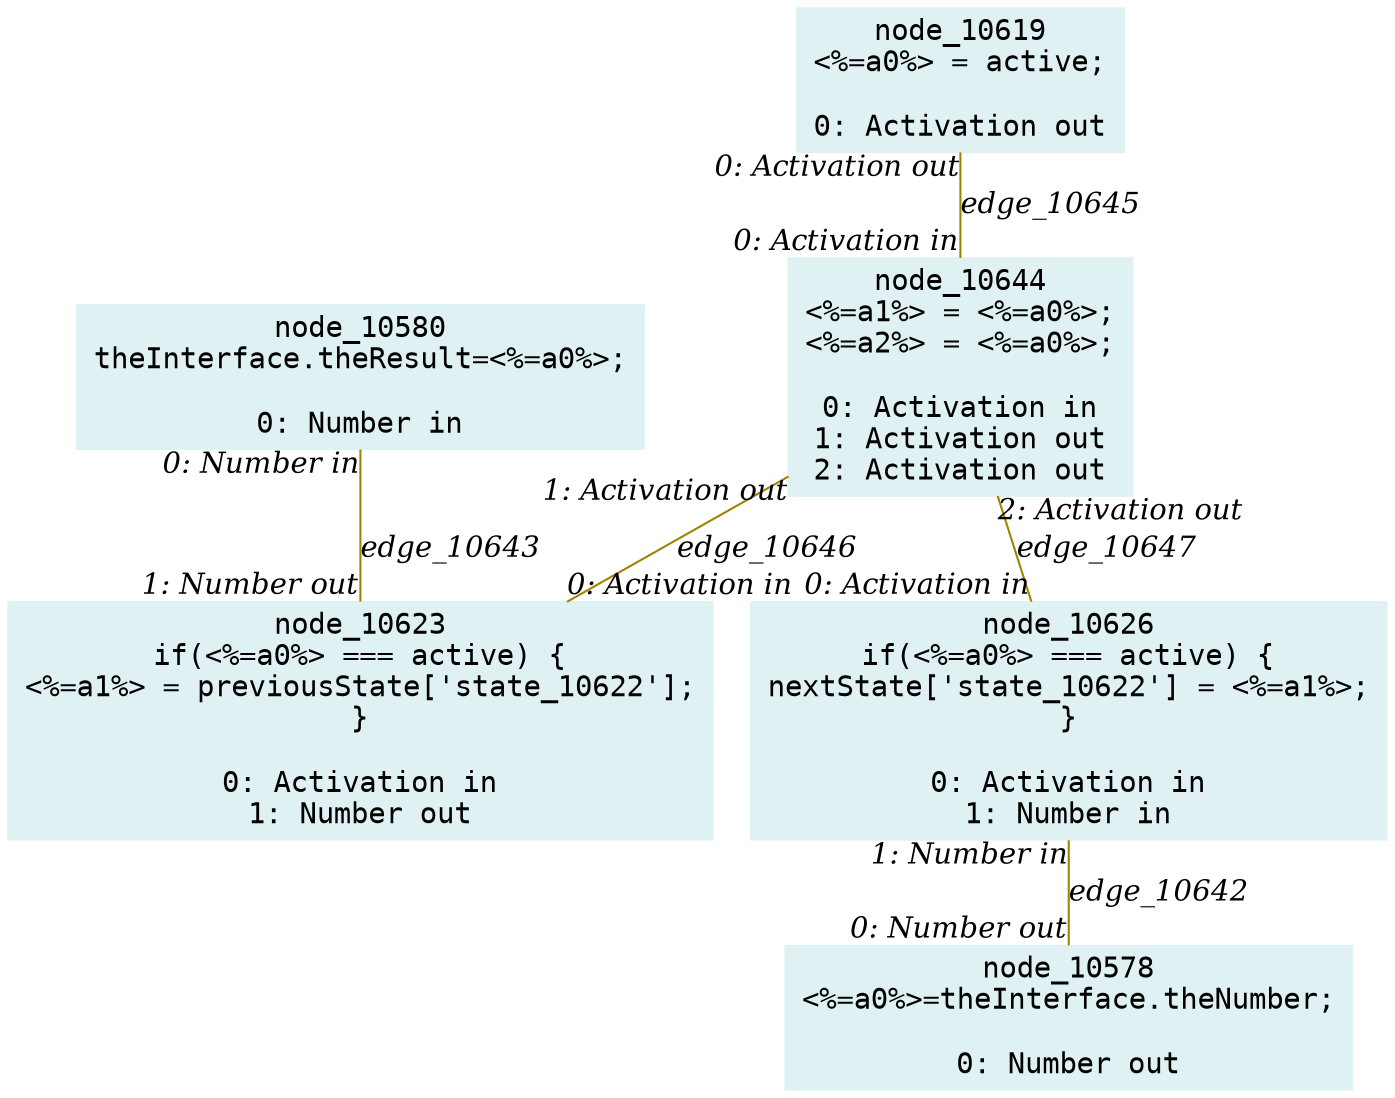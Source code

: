 digraph g{node_10578 [shape="box", style="filled", color="#dff1f2", fontname="Courier", label="node_10578
<%=a0%>=theInterface.theNumber;

0: Number out" ]
node_10580 [shape="box", style="filled", color="#dff1f2", fontname="Courier", label="node_10580
theInterface.theResult=<%=a0%>;

0: Number in" ]
node_10619 [shape="box", style="filled", color="#dff1f2", fontname="Courier", label="node_10619
<%=a0%> = active;

0: Activation out" ]
node_10623 [shape="box", style="filled", color="#dff1f2", fontname="Courier", label="node_10623
if(<%=a0%> === active) {
<%=a1%> = previousState['state_10622'];
}

0: Activation in
1: Number out" ]
node_10626 [shape="box", style="filled", color="#dff1f2", fontname="Courier", label="node_10626
if(<%=a0%> === active) {
nextState['state_10622'] = <%=a1%>;
}

0: Activation in
1: Number in" ]
node_10644 [shape="box", style="filled", color="#dff1f2", fontname="Courier", label="node_10644
<%=a1%> = <%=a0%>;
<%=a2%> = <%=a0%>;

0: Activation in
1: Activation out
2: Activation out" ]
node_10626 -> node_10578 [dir=none, arrowHead=none, fontname="Times-Italic", arrowsize=1, color="#9d8400", label="edge_10642",  headlabel="0: Number out", taillabel="1: Number in" ]
node_10580 -> node_10623 [dir=none, arrowHead=none, fontname="Times-Italic", arrowsize=1, color="#9d8400", label="edge_10643",  headlabel="1: Number out", taillabel="0: Number in" ]
node_10619 -> node_10644 [dir=none, arrowHead=none, fontname="Times-Italic", arrowsize=1, color="#9d8400", label="edge_10645",  headlabel="0: Activation in", taillabel="0: Activation out" ]
node_10644 -> node_10623 [dir=none, arrowHead=none, fontname="Times-Italic", arrowsize=1, color="#9d8400", label="edge_10646",  headlabel="0: Activation in", taillabel="1: Activation out" ]
node_10644 -> node_10626 [dir=none, arrowHead=none, fontname="Times-Italic", arrowsize=1, color="#9d8400", label="edge_10647",  headlabel="0: Activation in", taillabel="2: Activation out" ]
}